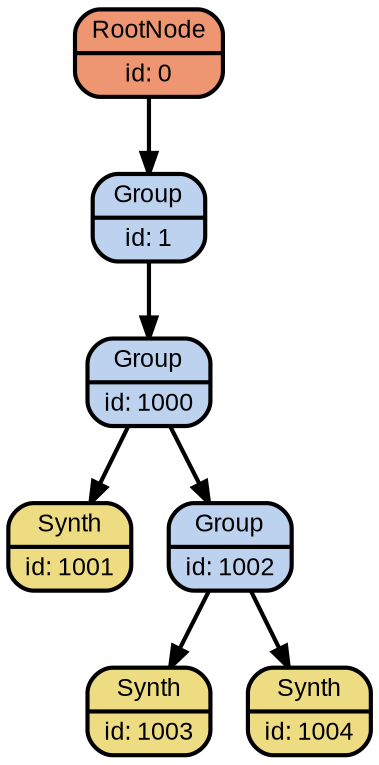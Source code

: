 digraph G {
    graph [bgcolor=transparent,
        color=lightslategrey,
        dpi=72,
        fontname=Arial,
        outputorder=edgesfirst,
        overlap=prism,
        penwidth=2,
        rankdir=TB,
        ranksep=0.5,
        splines=spline,
        style="dotted, rounded"];
    node [fontname=Arial,
        fontsize=12,
        penwidth=2,
        shape=Mrecord,
        style="filled, rounded"];
    edge [penwidth=2];
    "root-node-0" [fillcolor=lightsalmon2,
        label="{ <f_0_0> RootNode | <f_0_1> id: 0 }"];
    "group-1" [fillcolor=lightsteelblue2,
        label="{ <f_0_0> Group | <f_0_1> id: 1 }"];
    "group-1000" [fillcolor=lightsteelblue2,
        label="{ <f_0_0> Group | <f_0_1> id: 1000 }"];
    "synth-1001" [fillcolor=lightgoldenrod2,
        label="{ <f_0_0> Synth | <f_0_1> id: 1001 }"];
    "group-1002" [fillcolor=lightsteelblue2,
        label="{ <f_0_0> Group | <f_0_1> id: 1002 }"];
    "synth-1003" [fillcolor=lightgoldenrod2,
        label="{ <f_0_0> Synth | <f_0_1> id: 1003 }"];
    "synth-1004" [fillcolor=lightgoldenrod2,
        label="{ <f_0_0> Synth | <f_0_1> id: 1004 }"];
    "root-node-0" -> "group-1";
    "group-1" -> "group-1000";
    "group-1000" -> "synth-1001";
    "group-1000" -> "group-1002";
    "group-1002" -> "synth-1003";
    "group-1002" -> "synth-1004";
}